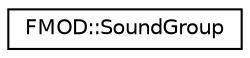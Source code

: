 digraph "Graphical Class Hierarchy"
{
  edge [fontname="Helvetica",fontsize="10",labelfontname="Helvetica",labelfontsize="10"];
  node [fontname="Helvetica",fontsize="10",shape=record];
  rankdir="LR";
  Node1 [label="FMOD::SoundGroup",height=0.2,width=0.4,color="black", fillcolor="white", style="filled",URL="$class_f_m_o_d_1_1_sound_group.html"];
}
